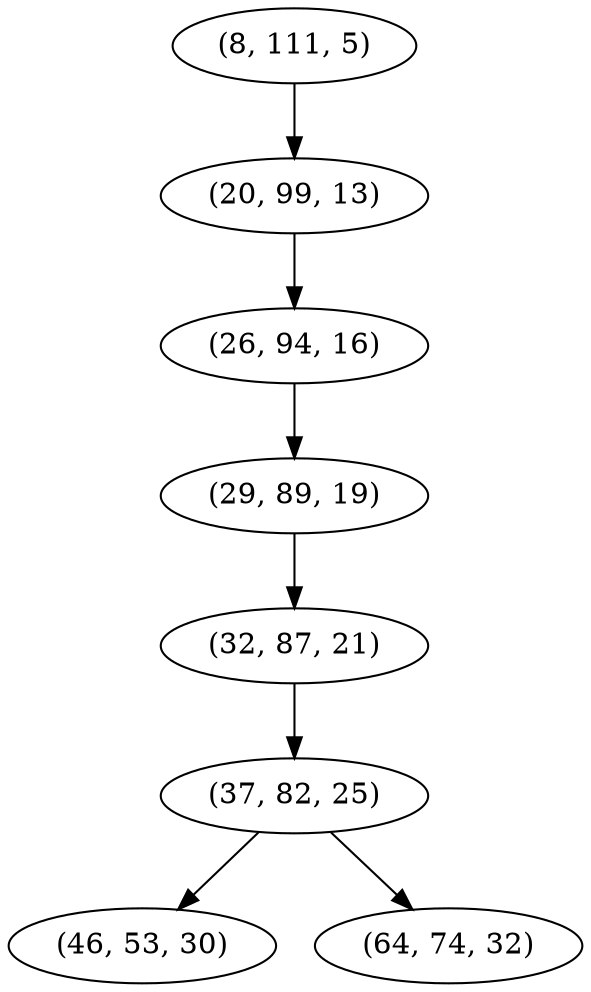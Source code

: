 digraph tree {
    "(8, 111, 5)";
    "(20, 99, 13)";
    "(26, 94, 16)";
    "(29, 89, 19)";
    "(32, 87, 21)";
    "(37, 82, 25)";
    "(46, 53, 30)";
    "(64, 74, 32)";
    "(8, 111, 5)" -> "(20, 99, 13)";
    "(20, 99, 13)" -> "(26, 94, 16)";
    "(26, 94, 16)" -> "(29, 89, 19)";
    "(29, 89, 19)" -> "(32, 87, 21)";
    "(32, 87, 21)" -> "(37, 82, 25)";
    "(37, 82, 25)" -> "(46, 53, 30)";
    "(37, 82, 25)" -> "(64, 74, 32)";
}
